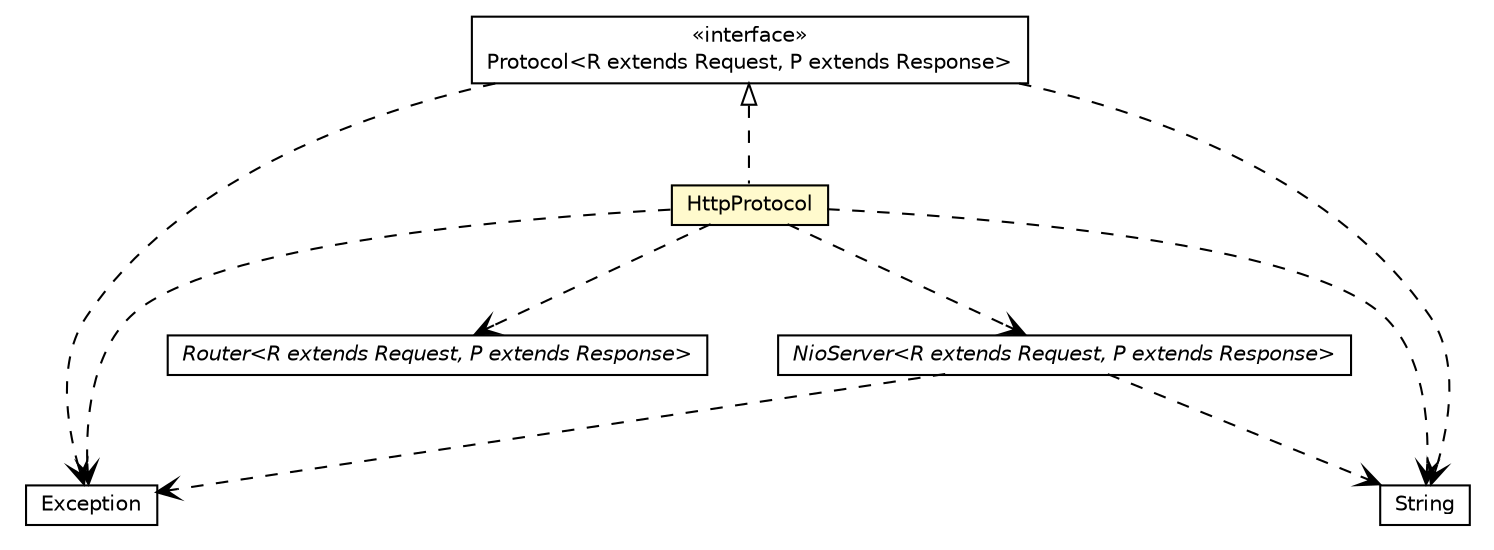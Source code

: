 #!/usr/local/bin/dot
#
# Class diagram 
# Generated by UMLGraph version R5_6-24-gf6e263 (http://www.umlgraph.org/)
#

digraph G {
	edge [fontname="Helvetica",fontsize=10,labelfontname="Helvetica",labelfontsize=10];
	node [fontname="Helvetica",fontsize=10,shape=plaintext];
	nodesep=0.25;
	ranksep=0.5;
	// babble.net.Router<R extends babble.net.Request, P extends babble.net.Response>
	c482 [label=<<table title="babble.net.Router" border="0" cellborder="1" cellspacing="0" cellpadding="2" port="p" href="../Router.html">
		<tr><td><table border="0" cellspacing="0" cellpadding="1">
<tr><td align="center" balign="center"><font face="Helvetica-Oblique"> Router&lt;R extends Request, P extends Response&gt; </font></td></tr>
		</table></td></tr>
		</table>>, URL="../Router.html", fontname="Helvetica", fontcolor="black", fontsize=10.0];
	// babble.net.Protocol<R extends babble.net.Request, P extends babble.net.Response>
	c487 [label=<<table title="babble.net.Protocol" border="0" cellborder="1" cellspacing="0" cellpadding="2" port="p" href="../Protocol.html">
		<tr><td><table border="0" cellspacing="0" cellpadding="1">
<tr><td align="center" balign="center"> &#171;interface&#187; </td></tr>
<tr><td align="center" balign="center"> Protocol&lt;R extends Request, P extends Response&gt; </td></tr>
		</table></td></tr>
		</table>>, URL="../Protocol.html", fontname="Helvetica", fontcolor="black", fontsize=10.0];
	// babble.net.NioServer<R extends babble.net.Request, P extends babble.net.Response>
	c488 [label=<<table title="babble.net.NioServer" border="0" cellborder="1" cellspacing="0" cellpadding="2" port="p" href="../NioServer.html">
		<tr><td><table border="0" cellspacing="0" cellpadding="1">
<tr><td align="center" balign="center"><font face="Helvetica-Oblique"> NioServer&lt;R extends Request, P extends Response&gt; </font></td></tr>
		</table></td></tr>
		</table>>, URL="../NioServer.html", fontname="Helvetica", fontcolor="black", fontsize=10.0];
	// babble.net.http.HttpProtocol
	c497 [label=<<table title="babble.net.http.HttpProtocol" border="0" cellborder="1" cellspacing="0" cellpadding="2" port="p" bgcolor="lemonChiffon" href="./HttpProtocol.html">
		<tr><td><table border="0" cellspacing="0" cellpadding="1">
<tr><td align="center" balign="center"> HttpProtocol </td></tr>
		</table></td></tr>
		</table>>, URL="./HttpProtocol.html", fontname="Helvetica", fontcolor="black", fontsize=10.0];
	//babble.net.http.HttpProtocol implements babble.net.Protocol<R extends babble.net.Request, P extends babble.net.Response>
	c487:p -> c497:p [dir=back,arrowtail=empty,style=dashed];
	// babble.net.Protocol<R extends babble.net.Request, P extends babble.net.Response> DEPEND java.lang.String
	c487:p -> c522:p [taillabel="", label="", headlabel="", fontname="Helvetica", fontcolor="black", fontsize=10.0, color="black", arrowhead=open, style=dashed];
	// babble.net.Protocol<R extends babble.net.Request, P extends babble.net.Response> DEPEND java.lang.Exception
	c487:p -> c523:p [taillabel="", label="", headlabel="", fontname="Helvetica", fontcolor="black", fontsize=10.0, color="black", arrowhead=open, style=dashed];
	// babble.net.NioServer<R extends babble.net.Request, P extends babble.net.Response> DEPEND java.lang.String
	c488:p -> c522:p [taillabel="", label="", headlabel="", fontname="Helvetica", fontcolor="black", fontsize=10.0, color="black", arrowhead=open, style=dashed];
	// babble.net.NioServer<R extends babble.net.Request, P extends babble.net.Response> DEPEND java.lang.Exception
	c488:p -> c523:p [taillabel="", label="", headlabel="", fontname="Helvetica", fontcolor="black", fontsize=10.0, color="black", arrowhead=open, style=dashed];
	// babble.net.http.HttpProtocol DEPEND java.lang.String
	c497:p -> c522:p [taillabel="", label="", headlabel="", fontname="Helvetica", fontcolor="black", fontsize=10.0, color="black", arrowhead=open, style=dashed];
	// babble.net.http.HttpProtocol DEPEND babble.net.Router<R extends babble.net.Request, P extends babble.net.Response>
	c497:p -> c482:p [taillabel="", label="", headlabel="", fontname="Helvetica", fontcolor="black", fontsize=10.0, color="black", arrowhead=open, style=dashed];
	// babble.net.http.HttpProtocol DEPEND babble.net.NioServer<R extends babble.net.Request, P extends babble.net.Response>
	c497:p -> c488:p [taillabel="", label="", headlabel="", fontname="Helvetica", fontcolor="black", fontsize=10.0, color="black", arrowhead=open, style=dashed];
	// babble.net.http.HttpProtocol DEPEND java.lang.Exception
	c497:p -> c523:p [taillabel="", label="", headlabel="", fontname="Helvetica", fontcolor="black", fontsize=10.0, color="black", arrowhead=open, style=dashed];
	// java.lang.String
	c522 [label=<<table title="java.lang.String" border="0" cellborder="1" cellspacing="0" cellpadding="2" port="p" href="http://java.sun.com/j2se/1.4.2/docs/api/java/lang/String.html">
		<tr><td><table border="0" cellspacing="0" cellpadding="1">
<tr><td align="center" balign="center"> String </td></tr>
		</table></td></tr>
		</table>>, URL="http://java.sun.com/j2se/1.4.2/docs/api/java/lang/String.html", fontname="Helvetica", fontcolor="black", fontsize=10.0];
	// java.lang.Exception
	c523 [label=<<table title="java.lang.Exception" border="0" cellborder="1" cellspacing="0" cellpadding="2" port="p" href="http://java.sun.com/j2se/1.4.2/docs/api/java/lang/Exception.html">
		<tr><td><table border="0" cellspacing="0" cellpadding="1">
<tr><td align="center" balign="center"> Exception </td></tr>
		</table></td></tr>
		</table>>, URL="http://java.sun.com/j2se/1.4.2/docs/api/java/lang/Exception.html", fontname="Helvetica", fontcolor="black", fontsize=10.0];
}

